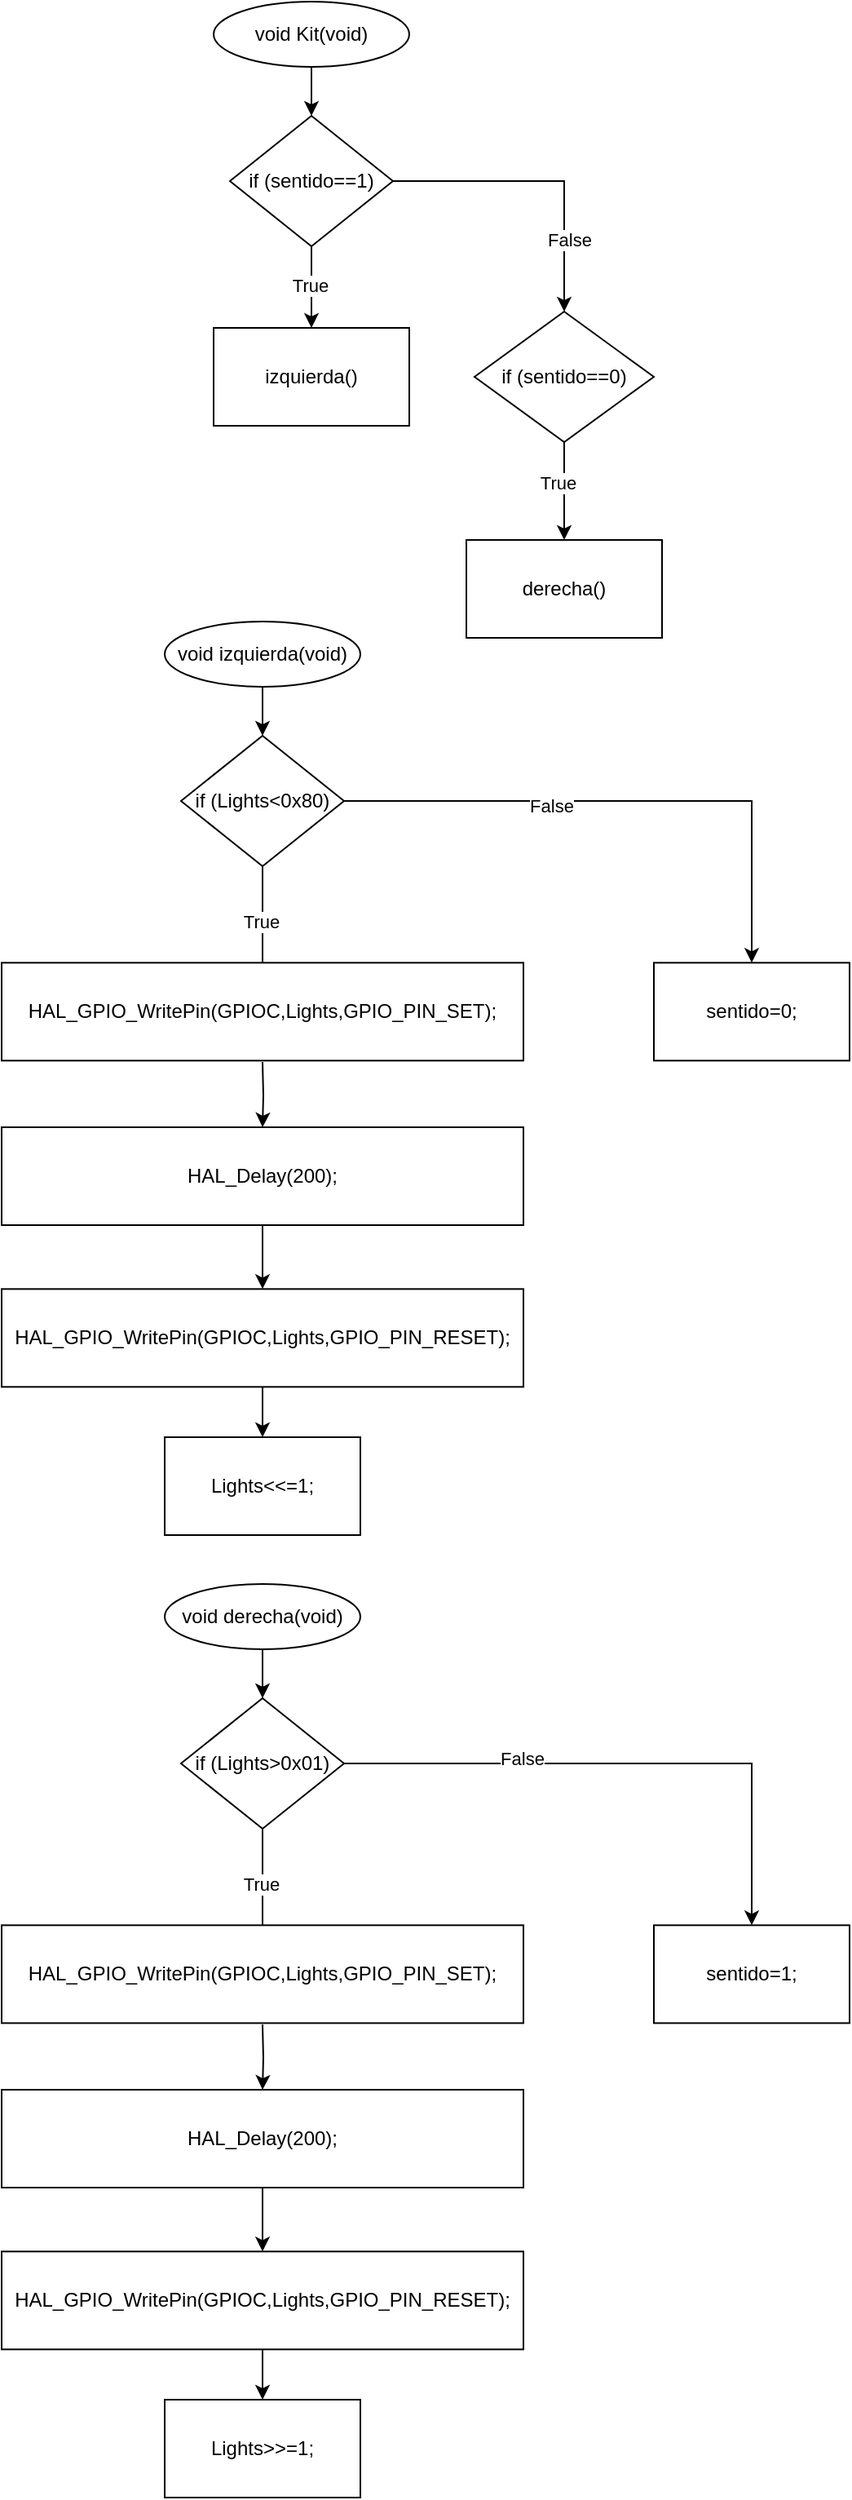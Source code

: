 <mxfile version="21.7.2" type="github">
  <diagram name="Page-1" id="k7Qf3rfxp0l8belNccaL">
    <mxGraphModel dx="1018" dy="591" grid="1" gridSize="10" guides="1" tooltips="1" connect="1" arrows="1" fold="1" page="1" pageScale="1" pageWidth="3300" pageHeight="4681" math="0" shadow="0">
      <root>
        <mxCell id="0" />
        <mxCell id="1" parent="0" />
        <mxCell id="1wXaXJJ_uJc2HrgggwH0-6" style="edgeStyle=orthogonalEdgeStyle;rounded=0;orthogonalLoop=1;jettySize=auto;html=1;entryX=0.5;entryY=0;entryDx=0;entryDy=0;" edge="1" parent="1" source="1wXaXJJ_uJc2HrgggwH0-1" target="1wXaXJJ_uJc2HrgggwH0-2">
          <mxGeometry relative="1" as="geometry" />
        </mxCell>
        <mxCell id="1wXaXJJ_uJc2HrgggwH0-1" value="void Kit(void)" style="ellipse;whiteSpace=wrap;html=1;" vertex="1" parent="1">
          <mxGeometry x="320" y="40" width="120" height="40" as="geometry" />
        </mxCell>
        <mxCell id="1wXaXJJ_uJc2HrgggwH0-4" style="edgeStyle=orthogonalEdgeStyle;rounded=0;orthogonalLoop=1;jettySize=auto;html=1;entryX=0.5;entryY=0;entryDx=0;entryDy=0;" edge="1" parent="1" source="1wXaXJJ_uJc2HrgggwH0-2">
          <mxGeometry relative="1" as="geometry">
            <mxPoint x="380" y="240" as="targetPoint" />
          </mxGeometry>
        </mxCell>
        <mxCell id="1wXaXJJ_uJc2HrgggwH0-5" value="True" style="edgeLabel;html=1;align=center;verticalAlign=middle;resizable=0;points=[];" vertex="1" connectable="0" parent="1wXaXJJ_uJc2HrgggwH0-4">
          <mxGeometry x="-0.04" y="-1" relative="1" as="geometry">
            <mxPoint as="offset" />
          </mxGeometry>
        </mxCell>
        <mxCell id="1wXaXJJ_uJc2HrgggwH0-7" style="edgeStyle=orthogonalEdgeStyle;rounded=0;orthogonalLoop=1;jettySize=auto;html=1;" edge="1" parent="1" source="1wXaXJJ_uJc2HrgggwH0-2" target="1wXaXJJ_uJc2HrgggwH0-9">
          <mxGeometry relative="1" as="geometry">
            <mxPoint x="520" y="240" as="targetPoint" />
          </mxGeometry>
        </mxCell>
        <mxCell id="1wXaXJJ_uJc2HrgggwH0-8" value="False" style="edgeLabel;html=1;align=center;verticalAlign=middle;resizable=0;points=[];" vertex="1" connectable="0" parent="1wXaXJJ_uJc2HrgggwH0-7">
          <mxGeometry x="0.525" y="3" relative="1" as="geometry">
            <mxPoint as="offset" />
          </mxGeometry>
        </mxCell>
        <mxCell id="1wXaXJJ_uJc2HrgggwH0-2" value="if (sentido==1)" style="rhombus;whiteSpace=wrap;html=1;" vertex="1" parent="1">
          <mxGeometry x="330" y="110" width="100" height="80" as="geometry" />
        </mxCell>
        <mxCell id="1wXaXJJ_uJc2HrgggwH0-11" style="edgeStyle=orthogonalEdgeStyle;rounded=0;orthogonalLoop=1;jettySize=auto;html=1;" edge="1" parent="1" source="1wXaXJJ_uJc2HrgggwH0-9">
          <mxGeometry relative="1" as="geometry">
            <mxPoint x="535" y="370.0" as="targetPoint" />
          </mxGeometry>
        </mxCell>
        <mxCell id="1wXaXJJ_uJc2HrgggwH0-12" value="True" style="edgeLabel;html=1;align=center;verticalAlign=middle;resizable=0;points=[];" vertex="1" connectable="0" parent="1wXaXJJ_uJc2HrgggwH0-11">
          <mxGeometry x="-0.167" y="-4" relative="1" as="geometry">
            <mxPoint as="offset" />
          </mxGeometry>
        </mxCell>
        <mxCell id="1wXaXJJ_uJc2HrgggwH0-9" value="if (sentido==0)" style="rhombus;whiteSpace=wrap;html=1;" vertex="1" parent="1">
          <mxGeometry x="480" y="230" width="110" height="80" as="geometry" />
        </mxCell>
        <mxCell id="1wXaXJJ_uJc2HrgggwH0-23" style="edgeStyle=orthogonalEdgeStyle;rounded=0;orthogonalLoop=1;jettySize=auto;html=1;entryX=0.5;entryY=0;entryDx=0;entryDy=0;" edge="1" parent="1" source="1wXaXJJ_uJc2HrgggwH0-24" target="1wXaXJJ_uJc2HrgggwH0-29">
          <mxGeometry relative="1" as="geometry" />
        </mxCell>
        <mxCell id="1wXaXJJ_uJc2HrgggwH0-24" value="void izquierda(void)" style="ellipse;whiteSpace=wrap;html=1;" vertex="1" parent="1">
          <mxGeometry x="290" y="420" width="120" height="40" as="geometry" />
        </mxCell>
        <mxCell id="1wXaXJJ_uJc2HrgggwH0-25" style="edgeStyle=orthogonalEdgeStyle;rounded=0;orthogonalLoop=1;jettySize=auto;html=1;entryX=0.5;entryY=0;entryDx=0;entryDy=0;" edge="1" parent="1" source="1wXaXJJ_uJc2HrgggwH0-29">
          <mxGeometry relative="1" as="geometry">
            <mxPoint x="350" y="639.17" as="targetPoint" />
          </mxGeometry>
        </mxCell>
        <mxCell id="1wXaXJJ_uJc2HrgggwH0-26" value="True" style="edgeLabel;html=1;align=center;verticalAlign=middle;resizable=0;points=[];" vertex="1" connectable="0" parent="1wXaXJJ_uJc2HrgggwH0-25">
          <mxGeometry x="-0.04" y="-1" relative="1" as="geometry">
            <mxPoint as="offset" />
          </mxGeometry>
        </mxCell>
        <mxCell id="1wXaXJJ_uJc2HrgggwH0-27" style="edgeStyle=orthogonalEdgeStyle;rounded=0;orthogonalLoop=1;jettySize=auto;html=1;entryX=0.5;entryY=0;entryDx=0;entryDy=0;" edge="1" parent="1" source="1wXaXJJ_uJc2HrgggwH0-29" target="1wXaXJJ_uJc2HrgggwH0-54">
          <mxGeometry relative="1" as="geometry">
            <mxPoint x="650" y="629.17" as="targetPoint" />
          </mxGeometry>
        </mxCell>
        <mxCell id="1wXaXJJ_uJc2HrgggwH0-69" value="False" style="edgeLabel;html=1;align=center;verticalAlign=middle;resizable=0;points=[];" vertex="1" connectable="0" parent="1wXaXJJ_uJc2HrgggwH0-27">
          <mxGeometry x="-0.275" y="-3" relative="1" as="geometry">
            <mxPoint as="offset" />
          </mxGeometry>
        </mxCell>
        <mxCell id="1wXaXJJ_uJc2HrgggwH0-29" value="if (Lights&amp;lt;0x80)" style="rhombus;whiteSpace=wrap;html=1;" vertex="1" parent="1">
          <mxGeometry x="300" y="490" width="100" height="80" as="geometry" />
        </mxCell>
        <mxCell id="1wXaXJJ_uJc2HrgggwH0-42" style="edgeStyle=orthogonalEdgeStyle;rounded=0;orthogonalLoop=1;jettySize=auto;html=1;entryX=0.5;entryY=0;entryDx=0;entryDy=0;" edge="1" parent="1">
          <mxGeometry relative="1" as="geometry">
            <mxPoint x="350" y="690" as="sourcePoint" />
            <mxPoint x="350" y="730" as="targetPoint" />
          </mxGeometry>
        </mxCell>
        <mxCell id="1wXaXJJ_uJc2HrgggwH0-45" style="edgeStyle=orthogonalEdgeStyle;rounded=0;orthogonalLoop=1;jettySize=auto;html=1;" edge="1" parent="1">
          <mxGeometry relative="1" as="geometry">
            <mxPoint x="350" y="790" as="sourcePoint" />
            <mxPoint x="350" y="829.17" as="targetPoint" />
          </mxGeometry>
        </mxCell>
        <mxCell id="1wXaXJJ_uJc2HrgggwH0-46" value="HAL_GPIO_WritePin(GPIOC,Lights,GPIO_PIN_SET);" style="rounded=0;whiteSpace=wrap;html=1;" vertex="1" parent="1">
          <mxGeometry x="190" y="629.17" width="320" height="60" as="geometry" />
        </mxCell>
        <mxCell id="1wXaXJJ_uJc2HrgggwH0-47" value="izquierda()" style="rounded=0;whiteSpace=wrap;html=1;" vertex="1" parent="1">
          <mxGeometry x="320" y="240" width="120" height="60" as="geometry" />
        </mxCell>
        <mxCell id="1wXaXJJ_uJc2HrgggwH0-48" value="derecha()" style="rounded=0;whiteSpace=wrap;html=1;" vertex="1" parent="1">
          <mxGeometry x="475" y="370" width="120" height="60" as="geometry" />
        </mxCell>
        <mxCell id="1wXaXJJ_uJc2HrgggwH0-49" value="HAL_Delay(200);" style="rounded=0;whiteSpace=wrap;html=1;" vertex="1" parent="1">
          <mxGeometry x="190" y="730" width="320" height="60" as="geometry" />
        </mxCell>
        <mxCell id="1wXaXJJ_uJc2HrgggwH0-53" style="edgeStyle=orthogonalEdgeStyle;rounded=0;orthogonalLoop=1;jettySize=auto;html=1;entryX=0.5;entryY=0;entryDx=0;entryDy=0;" edge="1" parent="1" source="1wXaXJJ_uJc2HrgggwH0-51" target="1wXaXJJ_uJc2HrgggwH0-52">
          <mxGeometry relative="1" as="geometry" />
        </mxCell>
        <mxCell id="1wXaXJJ_uJc2HrgggwH0-51" value="HAL_GPIO_WritePin(GPIOC,Lights,GPIO_PIN_RESET);" style="rounded=0;whiteSpace=wrap;html=1;" vertex="1" parent="1">
          <mxGeometry x="190" y="829.17" width="320" height="60" as="geometry" />
        </mxCell>
        <mxCell id="1wXaXJJ_uJc2HrgggwH0-52" value="Lights&amp;lt;&amp;lt;=1;" style="rounded=0;whiteSpace=wrap;html=1;" vertex="1" parent="1">
          <mxGeometry x="290" y="920" width="120" height="60" as="geometry" />
        </mxCell>
        <mxCell id="1wXaXJJ_uJc2HrgggwH0-54" value="sentido=0;" style="rounded=0;whiteSpace=wrap;html=1;" vertex="1" parent="1">
          <mxGeometry x="590" y="629.17" width="120" height="60" as="geometry" />
        </mxCell>
        <mxCell id="1wXaXJJ_uJc2HrgggwH0-55" style="edgeStyle=orthogonalEdgeStyle;rounded=0;orthogonalLoop=1;jettySize=auto;html=1;entryX=0.5;entryY=0;entryDx=0;entryDy=0;" edge="1" parent="1" source="1wXaXJJ_uJc2HrgggwH0-56" target="1wXaXJJ_uJc2HrgggwH0-60">
          <mxGeometry relative="1" as="geometry" />
        </mxCell>
        <mxCell id="1wXaXJJ_uJc2HrgggwH0-56" value="void derecha(void)" style="ellipse;whiteSpace=wrap;html=1;" vertex="1" parent="1">
          <mxGeometry x="290" y="1010" width="120" height="40" as="geometry" />
        </mxCell>
        <mxCell id="1wXaXJJ_uJc2HrgggwH0-57" style="edgeStyle=orthogonalEdgeStyle;rounded=0;orthogonalLoop=1;jettySize=auto;html=1;entryX=0.5;entryY=0;entryDx=0;entryDy=0;" edge="1" parent="1" source="1wXaXJJ_uJc2HrgggwH0-60">
          <mxGeometry relative="1" as="geometry">
            <mxPoint x="350" y="1229.17" as="targetPoint" />
          </mxGeometry>
        </mxCell>
        <mxCell id="1wXaXJJ_uJc2HrgggwH0-58" value="True" style="edgeLabel;html=1;align=center;verticalAlign=middle;resizable=0;points=[];" vertex="1" connectable="0" parent="1wXaXJJ_uJc2HrgggwH0-57">
          <mxGeometry x="-0.04" y="-1" relative="1" as="geometry">
            <mxPoint as="offset" />
          </mxGeometry>
        </mxCell>
        <mxCell id="1wXaXJJ_uJc2HrgggwH0-59" style="edgeStyle=orthogonalEdgeStyle;rounded=0;orthogonalLoop=1;jettySize=auto;html=1;entryX=0.5;entryY=0;entryDx=0;entryDy=0;" edge="1" parent="1" source="1wXaXJJ_uJc2HrgggwH0-60" target="1wXaXJJ_uJc2HrgggwH0-68">
          <mxGeometry relative="1" as="geometry">
            <mxPoint x="650" y="1219.17" as="targetPoint" />
          </mxGeometry>
        </mxCell>
        <mxCell id="1wXaXJJ_uJc2HrgggwH0-70" value="False" style="edgeLabel;html=1;align=center;verticalAlign=middle;resizable=0;points=[];" vertex="1" connectable="0" parent="1wXaXJJ_uJc2HrgggwH0-59">
          <mxGeometry x="-0.375" y="3" relative="1" as="geometry">
            <mxPoint as="offset" />
          </mxGeometry>
        </mxCell>
        <mxCell id="1wXaXJJ_uJc2HrgggwH0-60" value="if (Lights&amp;gt;0x01)" style="rhombus;whiteSpace=wrap;html=1;" vertex="1" parent="1">
          <mxGeometry x="300" y="1080" width="100" height="80" as="geometry" />
        </mxCell>
        <mxCell id="1wXaXJJ_uJc2HrgggwH0-61" style="edgeStyle=orthogonalEdgeStyle;rounded=0;orthogonalLoop=1;jettySize=auto;html=1;entryX=0.5;entryY=0;entryDx=0;entryDy=0;" edge="1" parent="1">
          <mxGeometry relative="1" as="geometry">
            <mxPoint x="350" y="1280" as="sourcePoint" />
            <mxPoint x="350" y="1320" as="targetPoint" />
          </mxGeometry>
        </mxCell>
        <mxCell id="1wXaXJJ_uJc2HrgggwH0-62" style="edgeStyle=orthogonalEdgeStyle;rounded=0;orthogonalLoop=1;jettySize=auto;html=1;" edge="1" parent="1">
          <mxGeometry relative="1" as="geometry">
            <mxPoint x="350" y="1380" as="sourcePoint" />
            <mxPoint x="350" y="1419.17" as="targetPoint" />
          </mxGeometry>
        </mxCell>
        <mxCell id="1wXaXJJ_uJc2HrgggwH0-63" value="HAL_GPIO_WritePin(GPIOC,Lights,GPIO_PIN_SET);" style="rounded=0;whiteSpace=wrap;html=1;" vertex="1" parent="1">
          <mxGeometry x="190" y="1219.17" width="320" height="60" as="geometry" />
        </mxCell>
        <mxCell id="1wXaXJJ_uJc2HrgggwH0-64" value="HAL_Delay(200);" style="rounded=0;whiteSpace=wrap;html=1;" vertex="1" parent="1">
          <mxGeometry x="190" y="1320" width="320" height="60" as="geometry" />
        </mxCell>
        <mxCell id="1wXaXJJ_uJc2HrgggwH0-65" style="edgeStyle=orthogonalEdgeStyle;rounded=0;orthogonalLoop=1;jettySize=auto;html=1;entryX=0.5;entryY=0;entryDx=0;entryDy=0;" edge="1" parent="1" source="1wXaXJJ_uJc2HrgggwH0-66" target="1wXaXJJ_uJc2HrgggwH0-67">
          <mxGeometry relative="1" as="geometry" />
        </mxCell>
        <mxCell id="1wXaXJJ_uJc2HrgggwH0-66" value="HAL_GPIO_WritePin(GPIOC,Lights,GPIO_PIN_RESET);" style="rounded=0;whiteSpace=wrap;html=1;" vertex="1" parent="1">
          <mxGeometry x="190" y="1419.17" width="320" height="60" as="geometry" />
        </mxCell>
        <mxCell id="1wXaXJJ_uJc2HrgggwH0-67" value="Lights&amp;gt;&amp;gt;=1;" style="rounded=0;whiteSpace=wrap;html=1;" vertex="1" parent="1">
          <mxGeometry x="290" y="1510" width="120" height="60" as="geometry" />
        </mxCell>
        <mxCell id="1wXaXJJ_uJc2HrgggwH0-68" value="sentido=1;" style="rounded=0;whiteSpace=wrap;html=1;" vertex="1" parent="1">
          <mxGeometry x="590" y="1219.17" width="120" height="60" as="geometry" />
        </mxCell>
      </root>
    </mxGraphModel>
  </diagram>
</mxfile>
